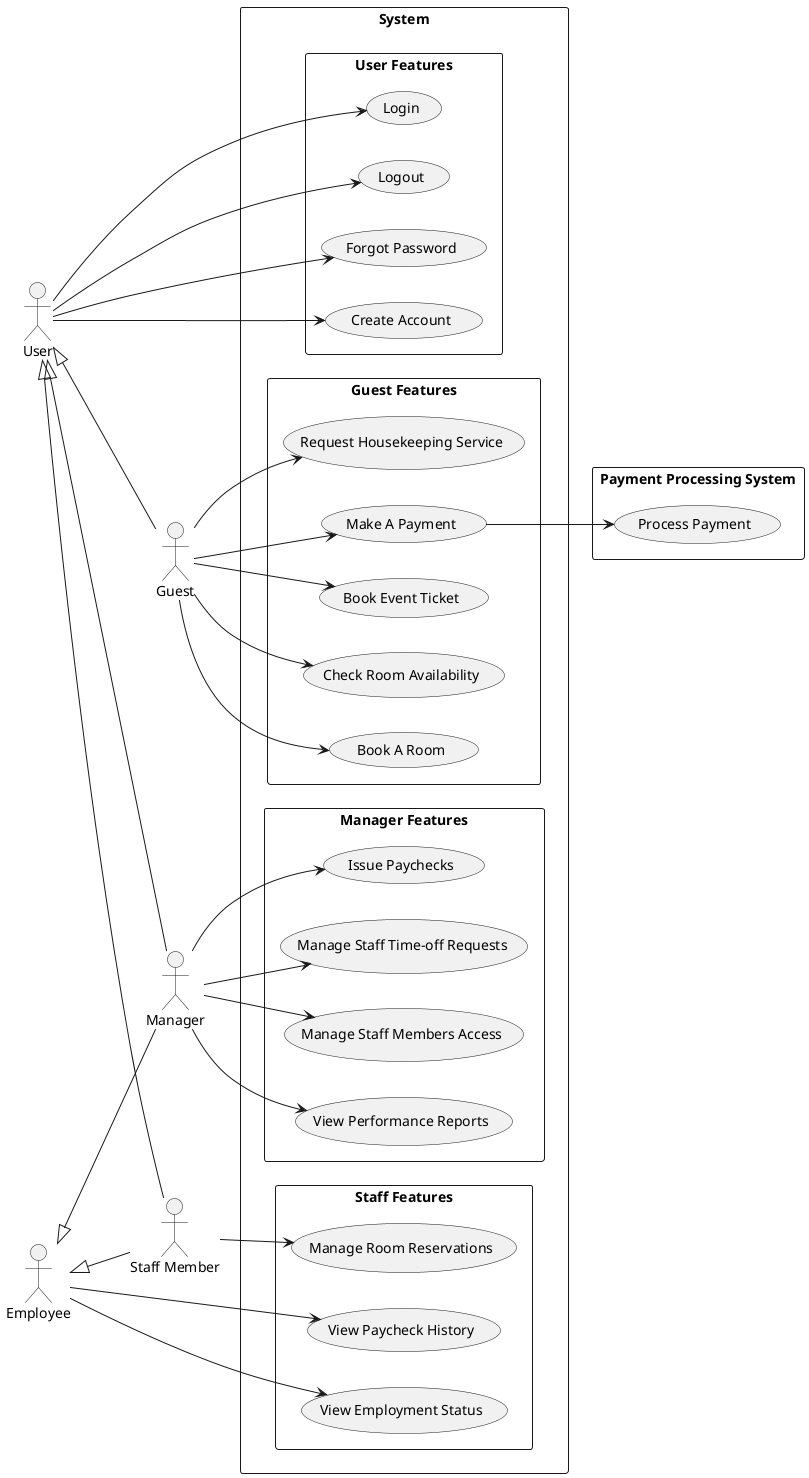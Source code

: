 @startuml
left to right direction

actor Guest as guest
actor Manager as manager
actor "Staff Member" as staff

User <|-- guest
User <|-- manager
User <|-- staff

Employee <|-- staff
Employee <|-- manager

rectangle "System" as main_system {
    rectangle "User Features" {
        usecase "Create Account" as uc1
        usecase "Login" as uc2
        usecase "Logout" as uc3
        usecase "Forgot Password" as uc4
    }

    rectangle "Staff Features" {
        usecase "View Paycheck History" as uc5
        usecase "View Employment Status" as uc6
        usecase "Manage Room Reservations" as uc7
    }

    rectangle "Manager Features" {
        usecase "Issue Paychecks" as uc8
        usecase "Manage Staff Time-off Requests" as uc9
        usecase "Manage Staff Members Access" as uc10
        usecase "View Performance Reports" as uc11
    }

    rectangle "Guest Features" {
        usecase "Check Room Availability" as uc12
        usecase "Book A Room" as uc13
        usecase "Request Housekeeping Service" as uc14
        usecase "Make A Payment" as uc15
        usecase "Book Event Ticket" as uc16
    }
}

rectangle "Payment Processing System" as pps {
    usecase "Process Payment" as uc_payment
}

User --> uc1
User --> uc2
User --> uc3
User --> uc4

Employee --> uc5
Employee --> uc6
staff --> uc7

manager --> uc8
manager --> uc9
manager --> uc10
manager --> uc11

guest --> uc12
guest --> uc13
guest --> uc14
guest --> uc15
guest --> uc16

uc15 --> uc_payment
@enduml

